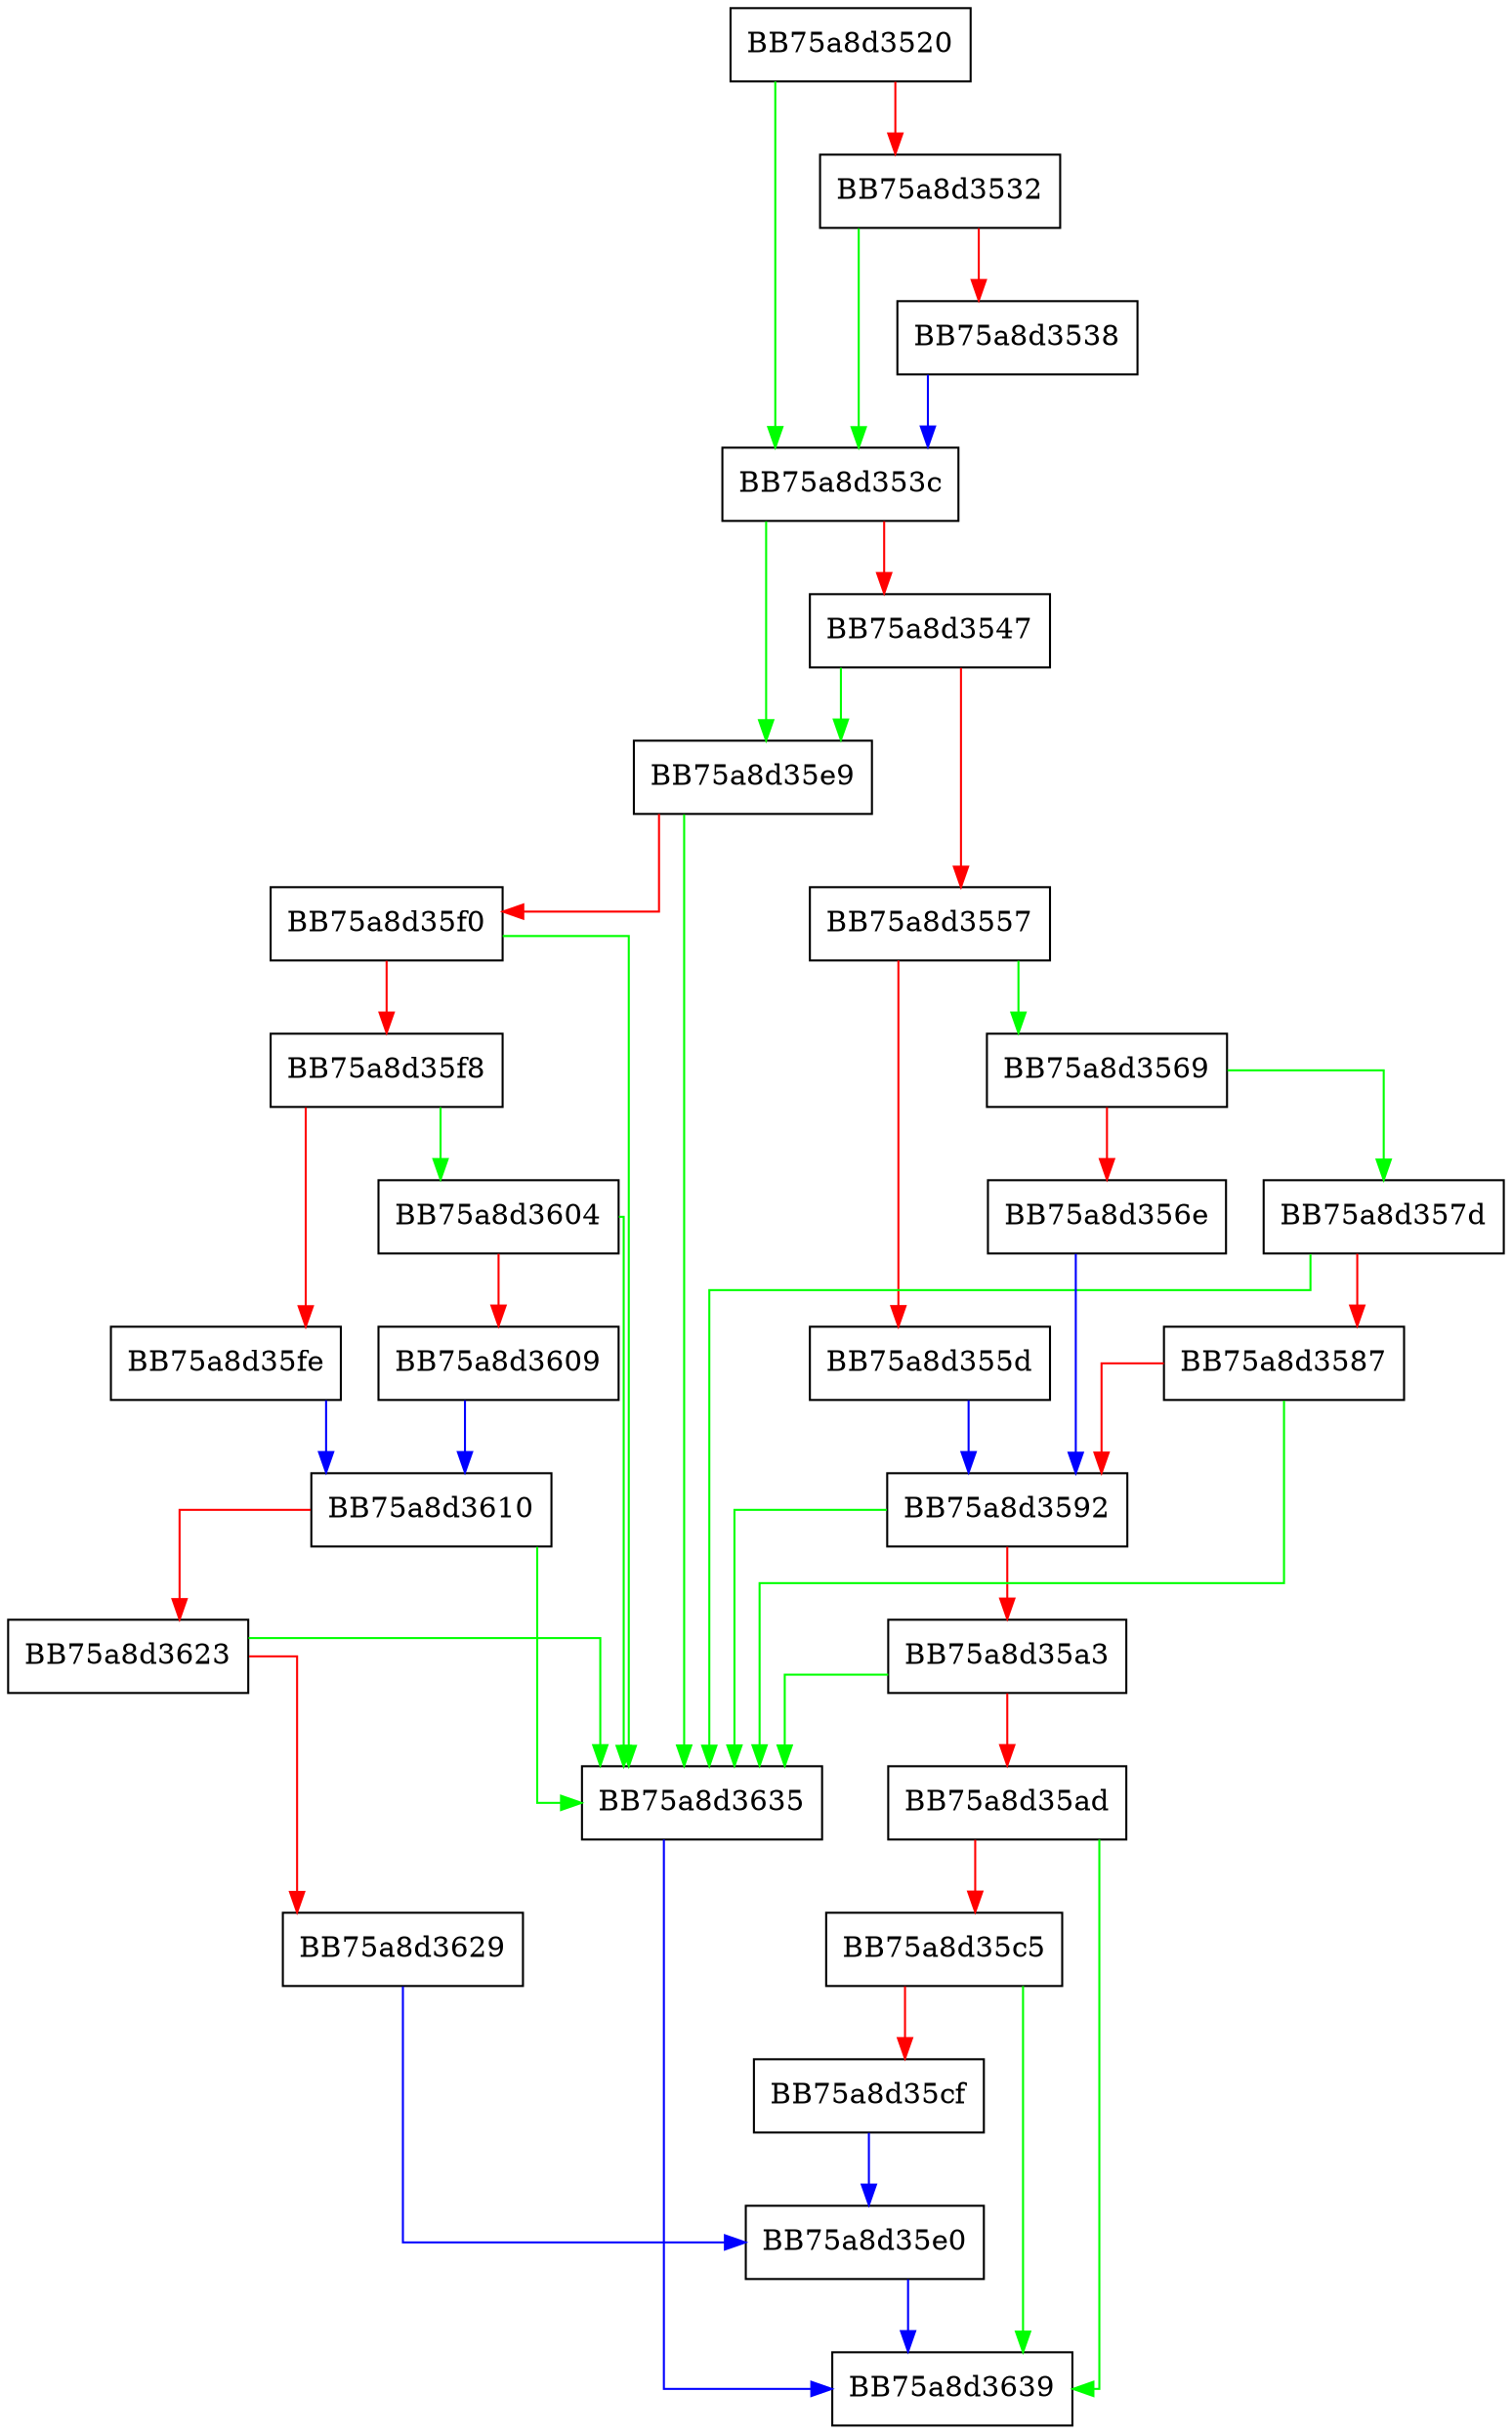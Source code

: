 digraph seekoff {
  node [shape="box"];
  graph [splines=ortho];
  BB75a8d3520 -> BB75a8d353c [color="green"];
  BB75a8d3520 -> BB75a8d3532 [color="red"];
  BB75a8d3532 -> BB75a8d353c [color="green"];
  BB75a8d3532 -> BB75a8d3538 [color="red"];
  BB75a8d3538 -> BB75a8d353c [color="blue"];
  BB75a8d353c -> BB75a8d35e9 [color="green"];
  BB75a8d353c -> BB75a8d3547 [color="red"];
  BB75a8d3547 -> BB75a8d35e9 [color="green"];
  BB75a8d3547 -> BB75a8d3557 [color="red"];
  BB75a8d3557 -> BB75a8d3569 [color="green"];
  BB75a8d3557 -> BB75a8d355d [color="red"];
  BB75a8d355d -> BB75a8d3592 [color="blue"];
  BB75a8d3569 -> BB75a8d357d [color="green"];
  BB75a8d3569 -> BB75a8d356e [color="red"];
  BB75a8d356e -> BB75a8d3592 [color="blue"];
  BB75a8d357d -> BB75a8d3635 [color="green"];
  BB75a8d357d -> BB75a8d3587 [color="red"];
  BB75a8d3587 -> BB75a8d3635 [color="green"];
  BB75a8d3587 -> BB75a8d3592 [color="red"];
  BB75a8d3592 -> BB75a8d3635 [color="green"];
  BB75a8d3592 -> BB75a8d35a3 [color="red"];
  BB75a8d35a3 -> BB75a8d3635 [color="green"];
  BB75a8d35a3 -> BB75a8d35ad [color="red"];
  BB75a8d35ad -> BB75a8d3639 [color="green"];
  BB75a8d35ad -> BB75a8d35c5 [color="red"];
  BB75a8d35c5 -> BB75a8d3639 [color="green"];
  BB75a8d35c5 -> BB75a8d35cf [color="red"];
  BB75a8d35cf -> BB75a8d35e0 [color="blue"];
  BB75a8d35e0 -> BB75a8d3639 [color="blue"];
  BB75a8d35e9 -> BB75a8d3635 [color="green"];
  BB75a8d35e9 -> BB75a8d35f0 [color="red"];
  BB75a8d35f0 -> BB75a8d3635 [color="green"];
  BB75a8d35f0 -> BB75a8d35f8 [color="red"];
  BB75a8d35f8 -> BB75a8d3604 [color="green"];
  BB75a8d35f8 -> BB75a8d35fe [color="red"];
  BB75a8d35fe -> BB75a8d3610 [color="blue"];
  BB75a8d3604 -> BB75a8d3635 [color="green"];
  BB75a8d3604 -> BB75a8d3609 [color="red"];
  BB75a8d3609 -> BB75a8d3610 [color="blue"];
  BB75a8d3610 -> BB75a8d3635 [color="green"];
  BB75a8d3610 -> BB75a8d3623 [color="red"];
  BB75a8d3623 -> BB75a8d3635 [color="green"];
  BB75a8d3623 -> BB75a8d3629 [color="red"];
  BB75a8d3629 -> BB75a8d35e0 [color="blue"];
  BB75a8d3635 -> BB75a8d3639 [color="blue"];
}